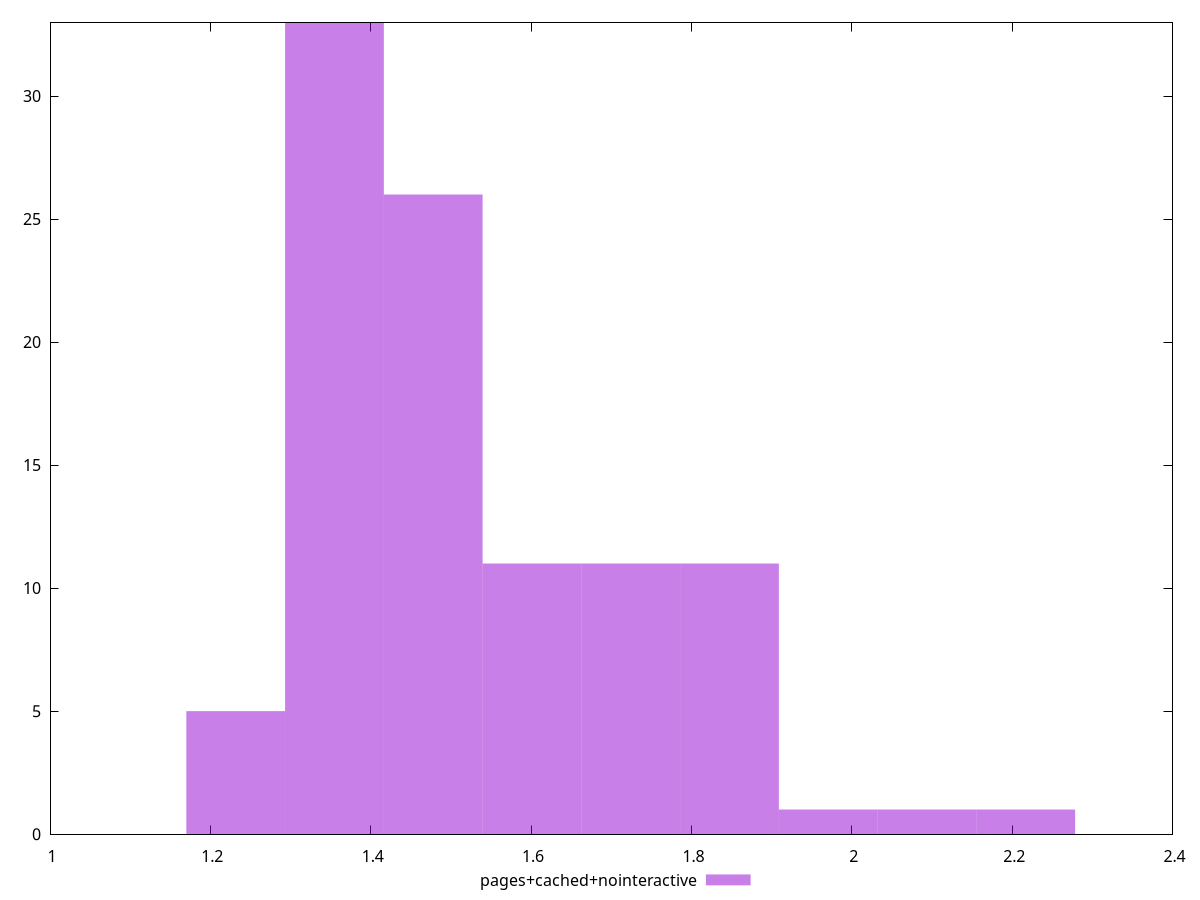 $_pagesCachedNointeractive <<EOF
1.7243014912295882 11
1.4779727067682185 26
1.3548083145375336 33
1.6011370989989033 11
2.093794667921643 1
1.847465883460273 11
1.2316439223068487 5
1.970630275690958 1
2.2169590601523277 1
EOF
set key outside below
set terminal pngcairo
set output "report_00005_2020-11-02T22-26-11.212Z/server-response-time/pages+cached+nointeractive//raw_hist.png"
set yrange [0:33]
set boxwidth 0.12316439223068487
set style fill transparent solid 0.5 noborder
plot $_pagesCachedNointeractive title "pages+cached+nointeractive" with boxes ,
